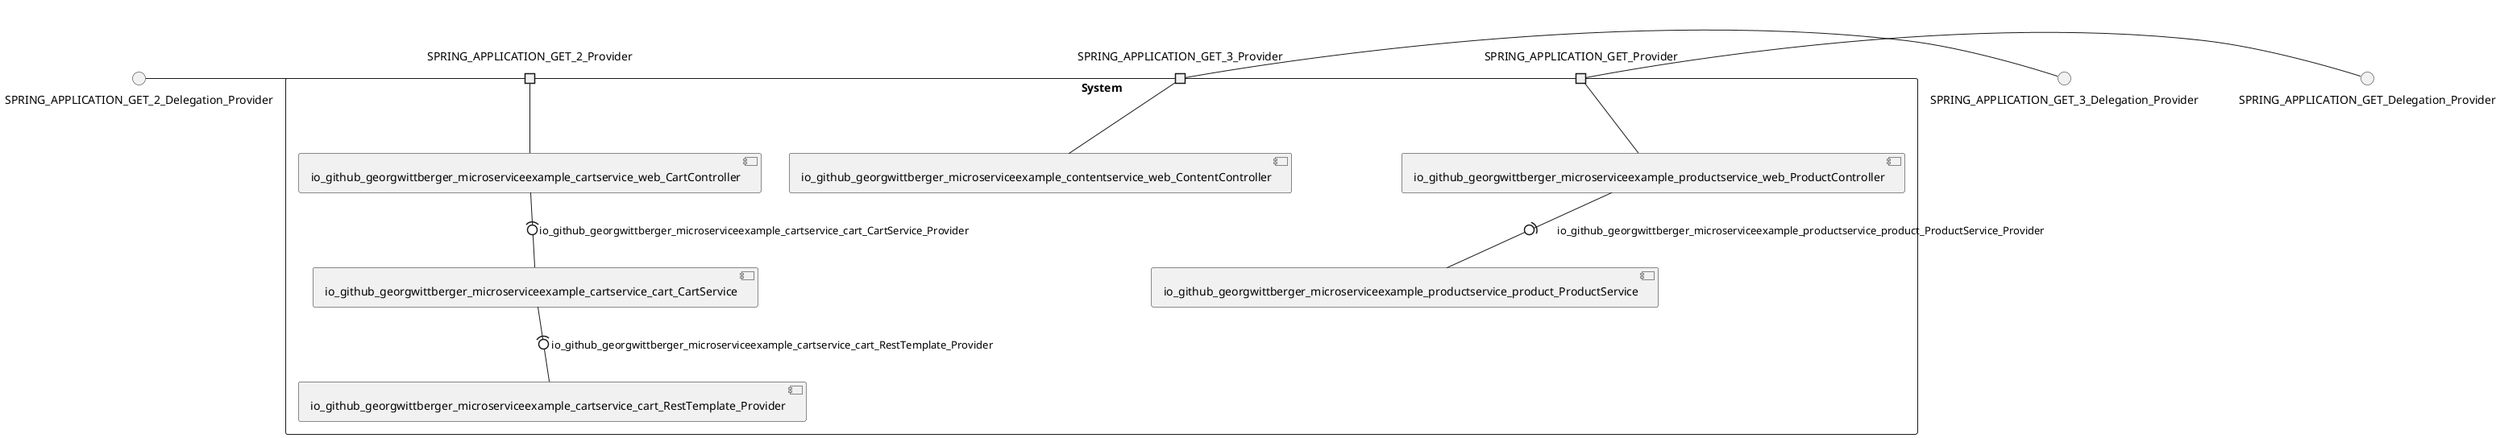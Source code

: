 @startuml
skinparam fixCircleLabelOverlapping true
skinparam componentStyle uml2
() SPRING_APPLICATION_GET_2_Delegation_Provider
() SPRING_APPLICATION_GET_3_Delegation_Provider
() SPRING_APPLICATION_GET_Delegation_Provider
rectangle System {
[io_github_georgwittberger_microserviceexample_cartservice_cart_CartService] [[georgwittberger-apache-spring-boot-microservice-example.repository#_iPuDsuTMEe624s9pWLZhMA]]
[io_github_georgwittberger_microserviceexample_cartservice_cart_RestTemplate_Provider] [[georgwittberger-apache-spring-boot-microservice-example.repository#_iPuDsuTMEe624s9pWLZhMA]]
[io_github_georgwittberger_microserviceexample_cartservice_web_CartController] [[georgwittberger-apache-spring-boot-microservice-example.repository#_iPuDsuTMEe624s9pWLZhMA]]
[io_github_georgwittberger_microserviceexample_contentservice_web_ContentController] [[georgwittberger-apache-spring-boot-microservice-example.repository#_iPuDsuTMEe624s9pWLZhMA]]
[io_github_georgwittberger_microserviceexample_productservice_product_ProductService] [[georgwittberger-apache-spring-boot-microservice-example.repository#_iPuDsuTMEe624s9pWLZhMA]]
[io_github_georgwittberger_microserviceexample_productservice_web_ProductController] [[georgwittberger-apache-spring-boot-microservice-example.repository#_iPuDsuTMEe624s9pWLZhMA]]
port SPRING_APPLICATION_GET_2_Provider
SPRING_APPLICATION_GET_2_Delegation_Provider - SPRING_APPLICATION_GET_2_Provider
SPRING_APPLICATION_GET_2_Provider - [io_github_georgwittberger_microserviceexample_cartservice_web_CartController]
port SPRING_APPLICATION_GET_3_Provider
SPRING_APPLICATION_GET_3_Delegation_Provider - SPRING_APPLICATION_GET_3_Provider
SPRING_APPLICATION_GET_3_Provider - [io_github_georgwittberger_microserviceexample_contentservice_web_ContentController]
port SPRING_APPLICATION_GET_Provider
SPRING_APPLICATION_GET_Delegation_Provider - SPRING_APPLICATION_GET_Provider
SPRING_APPLICATION_GET_Provider - [io_github_georgwittberger_microserviceexample_productservice_web_ProductController]
[io_github_georgwittberger_microserviceexample_cartservice_web_CartController] -(0- [io_github_georgwittberger_microserviceexample_cartservice_cart_CartService] : io_github_georgwittberger_microserviceexample_cartservice_cart_CartService_Provider
[io_github_georgwittberger_microserviceexample_cartservice_cart_CartService] -(0- [io_github_georgwittberger_microserviceexample_cartservice_cart_RestTemplate_Provider] : io_github_georgwittberger_microserviceexample_cartservice_cart_RestTemplate_Provider
[io_github_georgwittberger_microserviceexample_productservice_web_ProductController] -(0- [io_github_georgwittberger_microserviceexample_productservice_product_ProductService] : io_github_georgwittberger_microserviceexample_productservice_product_ProductService_Provider
}

@enduml

